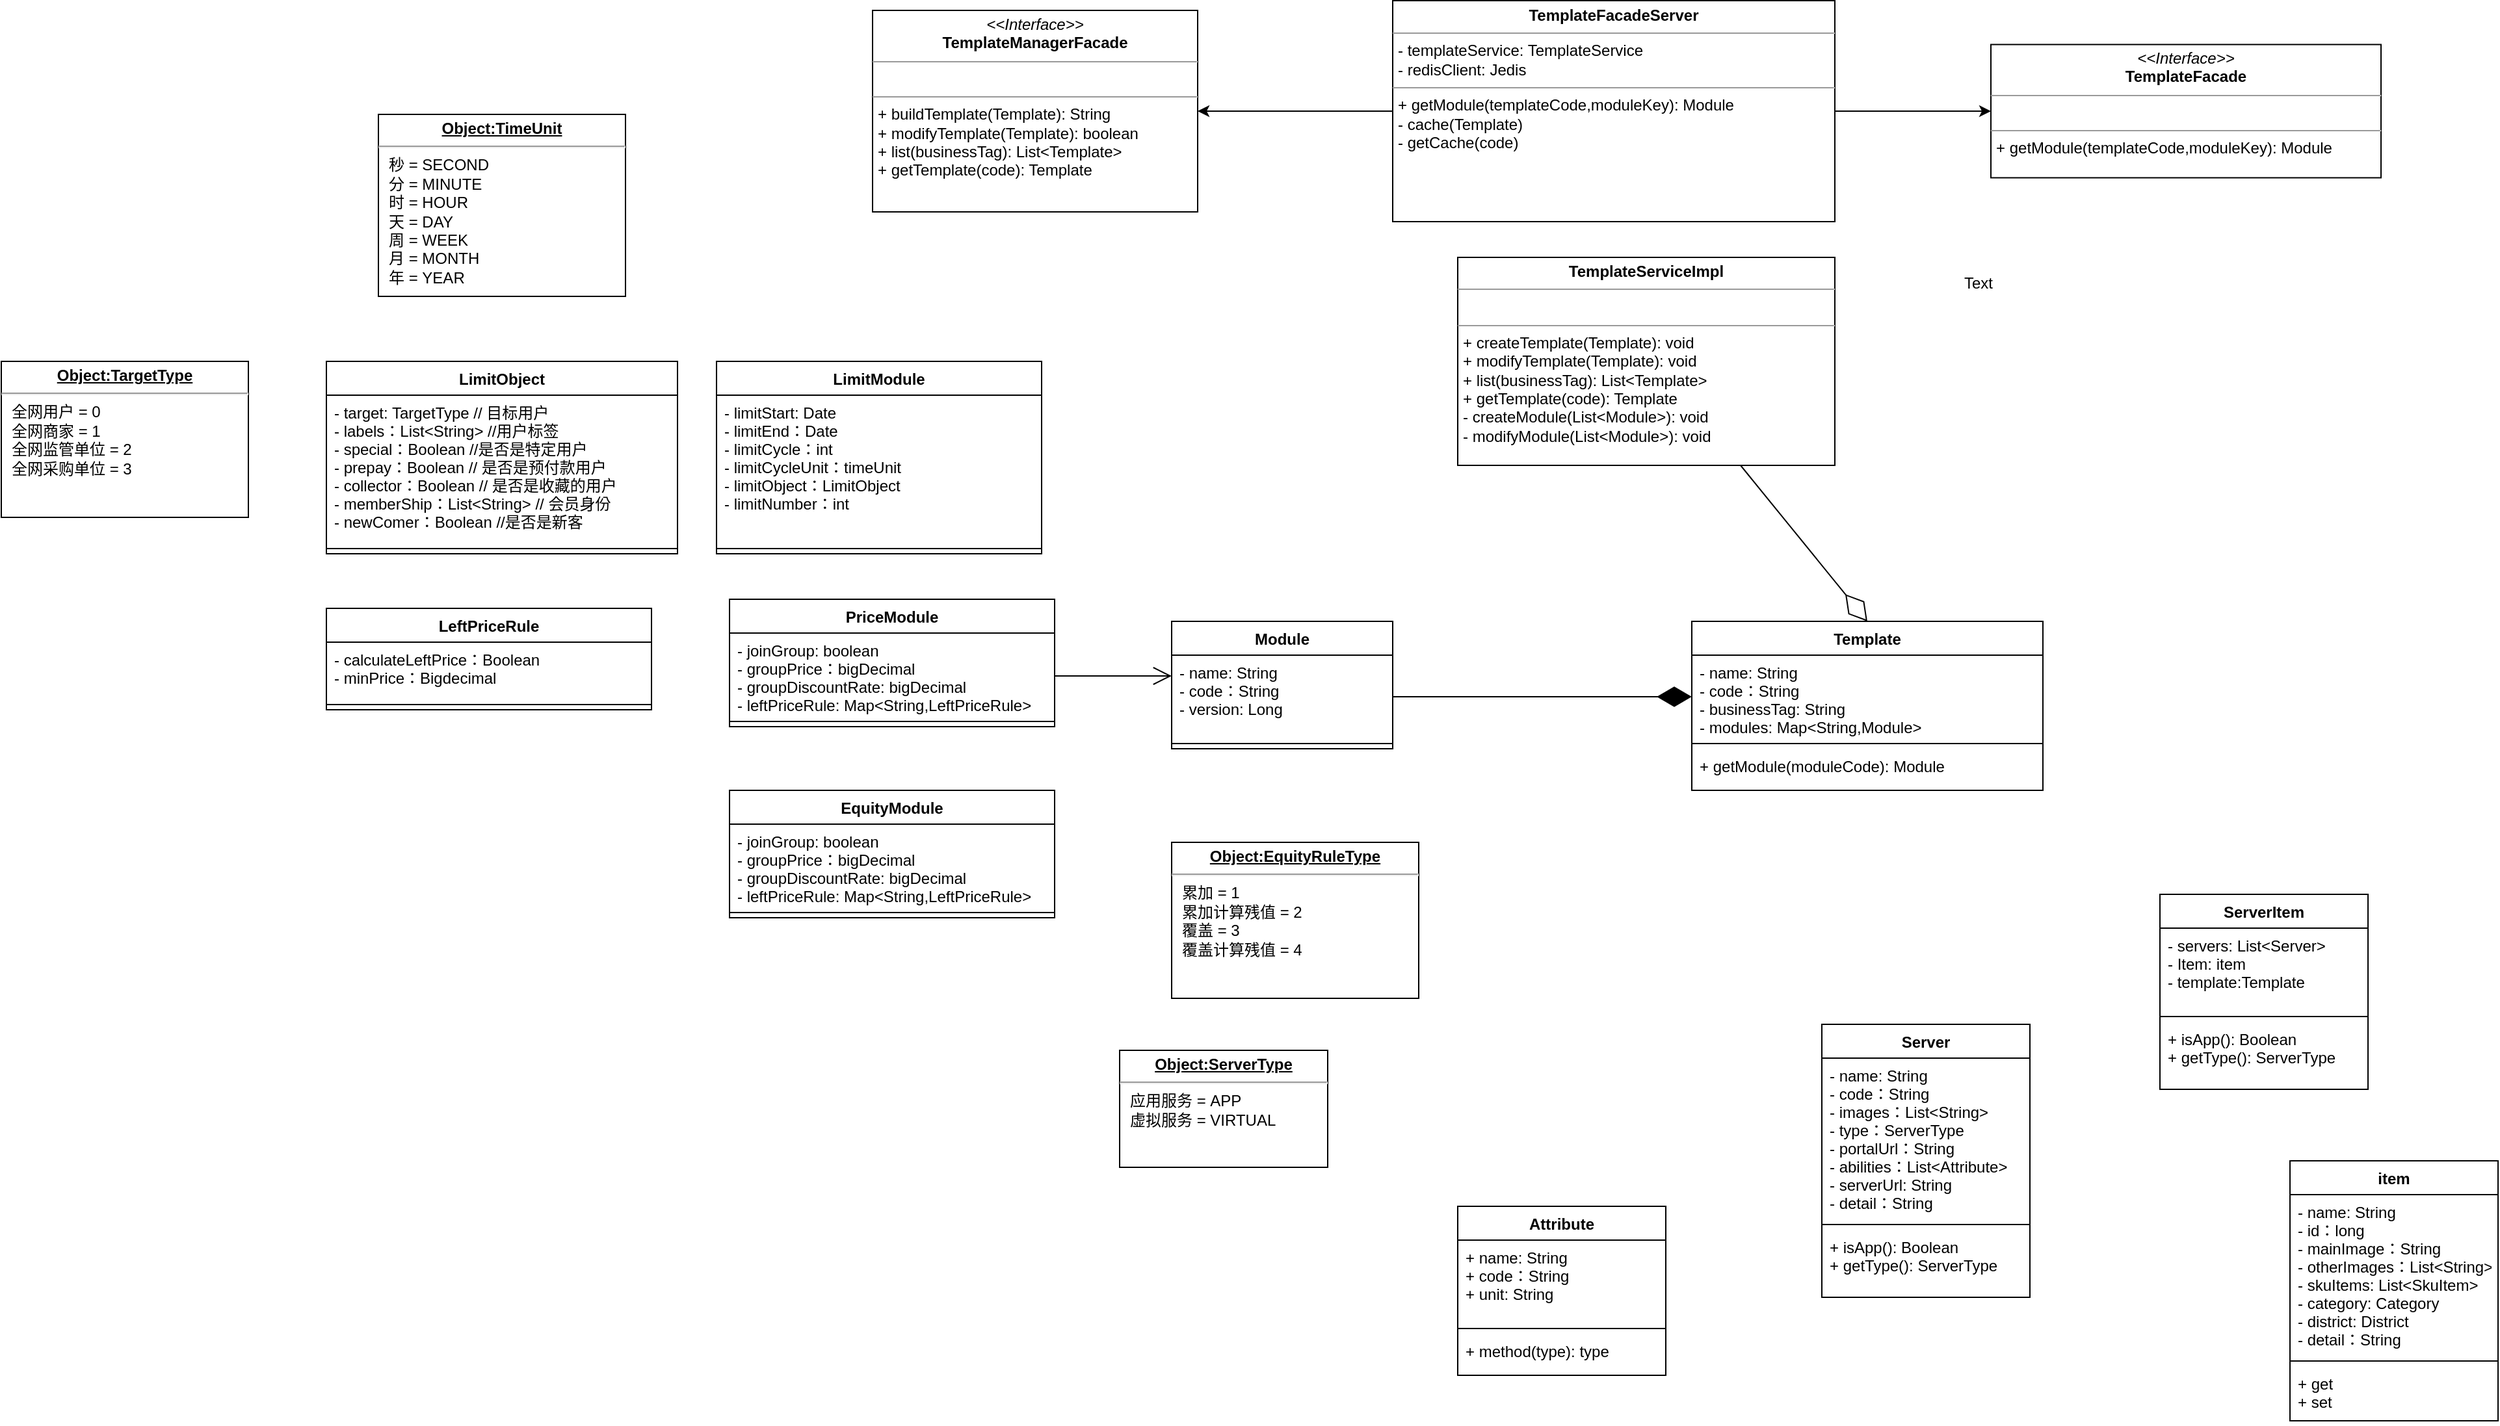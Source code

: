 <mxfile version="14.4.8" type="github">
  <diagram id="rPlM7ovEb23RcvIC2kRd" name="Page-1">
    <mxGraphModel dx="3320" dy="3081" grid="1" gridSize="10" guides="1" tooltips="1" connect="1" arrows="1" fold="1" page="1" pageScale="1" pageWidth="1654" pageHeight="2336" math="0" shadow="0">
      <root>
        <mxCell id="0" />
        <mxCell id="1" parent="0" />
        <mxCell id="kyf-_Rxp0vwJtcWC14Ht-1" value="Server" style="swimlane;fontStyle=1;align=center;verticalAlign=top;childLayout=stackLayout;horizontal=1;startSize=26;horizontalStack=0;resizeParent=1;resizeParentMax=0;resizeLast=0;collapsible=1;marginBottom=0;" vertex="1" parent="1">
          <mxGeometry x="580" y="220" width="160" height="210" as="geometry" />
        </mxCell>
        <mxCell id="kyf-_Rxp0vwJtcWC14Ht-2" value="- name: String&#xa;- code：String&#xa;- images：List&lt;String&gt;&#xa;- type：ServerType&#xa;- portalUrl：String&#xa;- abilities：List&lt;Attribute&gt;&#xa;- serverUrl: String&#xa;- detail：String" style="text;strokeColor=none;fillColor=none;align=left;verticalAlign=top;spacingLeft=4;spacingRight=4;overflow=hidden;rotatable=0;points=[[0,0.5],[1,0.5]];portConstraint=eastwest;" vertex="1" parent="kyf-_Rxp0vwJtcWC14Ht-1">
          <mxGeometry y="26" width="160" height="124" as="geometry" />
        </mxCell>
        <mxCell id="kyf-_Rxp0vwJtcWC14Ht-3" value="" style="line;strokeWidth=1;fillColor=none;align=left;verticalAlign=middle;spacingTop=-1;spacingLeft=3;spacingRight=3;rotatable=0;labelPosition=right;points=[];portConstraint=eastwest;" vertex="1" parent="kyf-_Rxp0vwJtcWC14Ht-1">
          <mxGeometry y="150" width="160" height="8" as="geometry" />
        </mxCell>
        <mxCell id="kyf-_Rxp0vwJtcWC14Ht-4" value="+ isApp(): Boolean&#xa;+ getType(): ServerType" style="text;strokeColor=none;fillColor=none;align=left;verticalAlign=top;spacingLeft=4;spacingRight=4;overflow=hidden;rotatable=0;points=[[0,0.5],[1,0.5]];portConstraint=eastwest;" vertex="1" parent="kyf-_Rxp0vwJtcWC14Ht-1">
          <mxGeometry y="158" width="160" height="52" as="geometry" />
        </mxCell>
        <mxCell id="kyf-_Rxp0vwJtcWC14Ht-5" value="&lt;p style=&quot;margin: 0px ; margin-top: 4px ; text-align: center ; text-decoration: underline&quot;&gt;&lt;b&gt;Object:ServerType&lt;/b&gt;&lt;/p&gt;&lt;hr&gt;&lt;p style=&quot;margin: 0px ; margin-left: 8px&quot;&gt;应用服务 = APP&lt;br&gt;虚拟服务 = VIRTUAL&lt;/p&gt;" style="verticalAlign=top;align=left;overflow=fill;fontSize=12;fontFamily=Helvetica;html=1;" vertex="1" parent="1">
          <mxGeometry x="40" y="240" width="160" height="90" as="geometry" />
        </mxCell>
        <mxCell id="kyf-_Rxp0vwJtcWC14Ht-6" value="Attribute" style="swimlane;fontStyle=1;align=center;verticalAlign=top;childLayout=stackLayout;horizontal=1;startSize=26;horizontalStack=0;resizeParent=1;resizeParentMax=0;resizeLast=0;collapsible=1;marginBottom=0;" vertex="1" parent="1">
          <mxGeometry x="300" y="360" width="160" height="130" as="geometry" />
        </mxCell>
        <mxCell id="kyf-_Rxp0vwJtcWC14Ht-7" value="+ name: String&#xa;+ code：String&#xa;+ unit: String" style="text;strokeColor=none;fillColor=none;align=left;verticalAlign=top;spacingLeft=4;spacingRight=4;overflow=hidden;rotatable=0;points=[[0,0.5],[1,0.5]];portConstraint=eastwest;" vertex="1" parent="kyf-_Rxp0vwJtcWC14Ht-6">
          <mxGeometry y="26" width="160" height="64" as="geometry" />
        </mxCell>
        <mxCell id="kyf-_Rxp0vwJtcWC14Ht-8" value="" style="line;strokeWidth=1;fillColor=none;align=left;verticalAlign=middle;spacingTop=-1;spacingLeft=3;spacingRight=3;rotatable=0;labelPosition=right;points=[];portConstraint=eastwest;" vertex="1" parent="kyf-_Rxp0vwJtcWC14Ht-6">
          <mxGeometry y="90" width="160" height="8" as="geometry" />
        </mxCell>
        <mxCell id="kyf-_Rxp0vwJtcWC14Ht-9" value="+ method(type): type" style="text;strokeColor=none;fillColor=none;align=left;verticalAlign=top;spacingLeft=4;spacingRight=4;overflow=hidden;rotatable=0;points=[[0,0.5],[1,0.5]];portConstraint=eastwest;" vertex="1" parent="kyf-_Rxp0vwJtcWC14Ht-6">
          <mxGeometry y="98" width="160" height="32" as="geometry" />
        </mxCell>
        <mxCell id="kyf-_Rxp0vwJtcWC14Ht-14" value="ServerItem" style="swimlane;fontStyle=1;align=center;verticalAlign=top;childLayout=stackLayout;horizontal=1;startSize=26;horizontalStack=0;resizeParent=1;resizeParentMax=0;resizeLast=0;collapsible=1;marginBottom=0;" vertex="1" parent="1">
          <mxGeometry x="840" y="120" width="160" height="150" as="geometry" />
        </mxCell>
        <mxCell id="kyf-_Rxp0vwJtcWC14Ht-15" value="- servers: List&lt;Server&gt;&#xa;- Item: item&#xa;- template:Template" style="text;strokeColor=none;fillColor=none;align=left;verticalAlign=top;spacingLeft=4;spacingRight=4;overflow=hidden;rotatable=0;points=[[0,0.5],[1,0.5]];portConstraint=eastwest;" vertex="1" parent="kyf-_Rxp0vwJtcWC14Ht-14">
          <mxGeometry y="26" width="160" height="64" as="geometry" />
        </mxCell>
        <mxCell id="kyf-_Rxp0vwJtcWC14Ht-16" value="" style="line;strokeWidth=1;fillColor=none;align=left;verticalAlign=middle;spacingTop=-1;spacingLeft=3;spacingRight=3;rotatable=0;labelPosition=right;points=[];portConstraint=eastwest;" vertex="1" parent="kyf-_Rxp0vwJtcWC14Ht-14">
          <mxGeometry y="90" width="160" height="8" as="geometry" />
        </mxCell>
        <mxCell id="kyf-_Rxp0vwJtcWC14Ht-17" value="+ isApp(): Boolean&#xa;+ getType(): ServerType" style="text;strokeColor=none;fillColor=none;align=left;verticalAlign=top;spacingLeft=4;spacingRight=4;overflow=hidden;rotatable=0;points=[[0,0.5],[1,0.5]];portConstraint=eastwest;" vertex="1" parent="kyf-_Rxp0vwJtcWC14Ht-14">
          <mxGeometry y="98" width="160" height="52" as="geometry" />
        </mxCell>
        <mxCell id="kyf-_Rxp0vwJtcWC14Ht-18" value="item" style="swimlane;fontStyle=1;align=center;verticalAlign=top;childLayout=stackLayout;horizontal=1;startSize=26;horizontalStack=0;resizeParent=1;resizeParentMax=0;resizeLast=0;collapsible=1;marginBottom=0;" vertex="1" parent="1">
          <mxGeometry x="940" y="325" width="160" height="200" as="geometry" />
        </mxCell>
        <mxCell id="kyf-_Rxp0vwJtcWC14Ht-19" value="- name: String&#xa;- id：long&#xa;- mainImage：String&#xa;- otherImages：List&lt;String&gt;&#xa;- skuItems: List&lt;SkuItem&gt;&#xa;- category: Category&#xa;- district: District&#xa;- detail：String" style="text;strokeColor=none;fillColor=none;align=left;verticalAlign=top;spacingLeft=4;spacingRight=4;overflow=hidden;rotatable=0;points=[[0,0.5],[1,0.5]];portConstraint=eastwest;" vertex="1" parent="kyf-_Rxp0vwJtcWC14Ht-18">
          <mxGeometry y="26" width="160" height="124" as="geometry" />
        </mxCell>
        <mxCell id="kyf-_Rxp0vwJtcWC14Ht-20" value="" style="line;strokeWidth=1;fillColor=none;align=left;verticalAlign=middle;spacingTop=-1;spacingLeft=3;spacingRight=3;rotatable=0;labelPosition=right;points=[];portConstraint=eastwest;" vertex="1" parent="kyf-_Rxp0vwJtcWC14Ht-18">
          <mxGeometry y="150" width="160" height="8" as="geometry" />
        </mxCell>
        <mxCell id="kyf-_Rxp0vwJtcWC14Ht-21" value="+ get&#xa;+ set" style="text;strokeColor=none;fillColor=none;align=left;verticalAlign=top;spacingLeft=4;spacingRight=4;overflow=hidden;rotatable=0;points=[[0,0.5],[1,0.5]];portConstraint=eastwest;" vertex="1" parent="kyf-_Rxp0vwJtcWC14Ht-18">
          <mxGeometry y="158" width="160" height="42" as="geometry" />
        </mxCell>
        <mxCell id="kyf-_Rxp0vwJtcWC14Ht-30" value="Template" style="swimlane;fontStyle=1;align=center;verticalAlign=top;childLayout=stackLayout;horizontal=1;startSize=26;horizontalStack=0;resizeParent=1;resizeParentMax=0;resizeLast=0;collapsible=1;marginBottom=0;" vertex="1" parent="1">
          <mxGeometry x="480" y="-90" width="270" height="130" as="geometry" />
        </mxCell>
        <mxCell id="kyf-_Rxp0vwJtcWC14Ht-31" value="- name: String&#xa;- code：String&#xa;- businessTag: String&#xa;- modules: Map&lt;String,Module&gt;" style="text;strokeColor=none;fillColor=none;align=left;verticalAlign=top;spacingLeft=4;spacingRight=4;overflow=hidden;rotatable=0;points=[[0,0.5],[1,0.5]];portConstraint=eastwest;" vertex="1" parent="kyf-_Rxp0vwJtcWC14Ht-30">
          <mxGeometry y="26" width="270" height="64" as="geometry" />
        </mxCell>
        <mxCell id="kyf-_Rxp0vwJtcWC14Ht-32" value="" style="line;strokeWidth=1;fillColor=none;align=left;verticalAlign=middle;spacingTop=-1;spacingLeft=3;spacingRight=3;rotatable=0;labelPosition=right;points=[];portConstraint=eastwest;" vertex="1" parent="kyf-_Rxp0vwJtcWC14Ht-30">
          <mxGeometry y="90" width="270" height="8" as="geometry" />
        </mxCell>
        <mxCell id="kyf-_Rxp0vwJtcWC14Ht-33" value="+ getModule(moduleCode): Module" style="text;strokeColor=none;fillColor=none;align=left;verticalAlign=top;spacingLeft=4;spacingRight=4;overflow=hidden;rotatable=0;points=[[0,0.5],[1,0.5]];portConstraint=eastwest;" vertex="1" parent="kyf-_Rxp0vwJtcWC14Ht-30">
          <mxGeometry y="98" width="270" height="32" as="geometry" />
        </mxCell>
        <mxCell id="kyf-_Rxp0vwJtcWC14Ht-34" value="&lt;p style=&quot;margin: 0px ; margin-top: 4px ; text-align: center&quot;&gt;&lt;b&gt;TemplateServiceImpl&lt;/b&gt;&lt;/p&gt;&lt;hr size=&quot;1&quot;&gt;&lt;p style=&quot;margin: 0px ; margin-left: 4px&quot;&gt;&lt;br&gt;&lt;/p&gt;&lt;hr size=&quot;1&quot;&gt;&lt;p style=&quot;margin: 0px ; margin-left: 4px&quot;&gt;+ createTemplate(Template): void&lt;/p&gt;&lt;p style=&quot;margin: 0px ; margin-left: 4px&quot;&gt;+ modifyTemplate(Template): void&lt;/p&gt;&lt;p style=&quot;margin: 0px ; margin-left: 4px&quot;&gt;+ list(businessTag): List&amp;lt;Template&amp;gt;&lt;/p&gt;&lt;p style=&quot;margin: 0px ; margin-left: 4px&quot;&gt;+ getTemplate(code): Template&lt;/p&gt;&lt;p style=&quot;margin: 0px ; margin-left: 4px&quot;&gt;- createModule(List&amp;lt;Module&amp;gt;): void&lt;br&gt;- modifyModule(List&amp;lt;Module&amp;gt;): void&lt;/p&gt;" style="verticalAlign=top;align=left;overflow=fill;fontSize=12;fontFamily=Helvetica;html=1;" vertex="1" parent="1">
          <mxGeometry x="300" y="-370" width="290" height="160" as="geometry" />
        </mxCell>
        <mxCell id="kyf-_Rxp0vwJtcWC14Ht-40" value="" style="edgeStyle=orthogonalEdgeStyle;rounded=0;orthogonalLoop=1;jettySize=auto;html=1;" edge="1" parent="1" source="kyf-_Rxp0vwJtcWC14Ht-38" target="kyf-_Rxp0vwJtcWC14Ht-39">
          <mxGeometry relative="1" as="geometry" />
        </mxCell>
        <mxCell id="kyf-_Rxp0vwJtcWC14Ht-38" value="&lt;p style=&quot;margin: 0px ; margin-top: 4px ; text-align: center&quot;&gt;&lt;b&gt;TemplateFacadeServer&lt;/b&gt;&lt;/p&gt;&lt;hr size=&quot;1&quot;&gt;&lt;p style=&quot;margin: 0px ; margin-left: 4px&quot;&gt;- templateService: TemplateService&lt;/p&gt;&lt;p style=&quot;margin: 0px ; margin-left: 4px&quot;&gt;- redisClient: Jedis&lt;/p&gt;&lt;hr size=&quot;1&quot;&gt;&lt;p style=&quot;margin: 0px ; margin-left: 4px&quot;&gt;&lt;span&gt;+ getModule(templateCode,moduleKey): Module&lt;/span&gt;&lt;br&gt;&lt;/p&gt;&lt;p style=&quot;margin: 0px ; margin-left: 4px&quot;&gt;- cache(Template)&lt;/p&gt;&lt;p style=&quot;margin: 0px ; margin-left: 4px&quot;&gt;- getCache(code)&lt;/p&gt;" style="verticalAlign=top;align=left;overflow=fill;fontSize=12;fontFamily=Helvetica;html=1;" vertex="1" parent="1">
          <mxGeometry x="250" y="-567.5" width="340" height="170" as="geometry" />
        </mxCell>
        <mxCell id="kyf-_Rxp0vwJtcWC14Ht-39" value="&lt;p style=&quot;margin: 0px ; margin-top: 4px ; text-align: center&quot;&gt;&lt;i&gt;&amp;lt;&amp;lt;Interface&amp;gt;&amp;gt;&lt;/i&gt;&lt;br&gt;&lt;b&gt;TemplateFacade&lt;/b&gt;&lt;/p&gt;&lt;hr size=&quot;1&quot;&gt;&lt;p style=&quot;margin: 0px ; margin-left: 4px&quot;&gt;&lt;br&gt;&lt;/p&gt;&lt;hr size=&quot;1&quot;&gt;&lt;p style=&quot;margin: 0px ; margin-left: 4px&quot;&gt;&lt;span&gt;+ getModule(templateCode,moduleKey): Module&lt;/span&gt;&lt;br&gt;&lt;/p&gt;" style="verticalAlign=top;align=left;overflow=fill;fontSize=12;fontFamily=Helvetica;html=1;" vertex="1" parent="1">
          <mxGeometry x="710" y="-533.75" width="300" height="102.5" as="geometry" />
        </mxCell>
        <mxCell id="kyf-_Rxp0vwJtcWC14Ht-41" value="" style="endArrow=diamondThin;endFill=1;endSize=24;html=1;exitX=1;exitY=0.5;exitDx=0;exitDy=0;entryX=0;entryY=0.5;entryDx=0;entryDy=0;" edge="1" parent="1" source="kyf-_Rxp0vwJtcWC14Ht-49" target="kyf-_Rxp0vwJtcWC14Ht-31">
          <mxGeometry width="160" relative="1" as="geometry">
            <mxPoint x="248.98" y="-31.976" as="sourcePoint" />
            <mxPoint x="480" y="-25.5" as="targetPoint" />
          </mxGeometry>
        </mxCell>
        <mxCell id="kyf-_Rxp0vwJtcWC14Ht-42" value="" style="endArrow=diamondThin;endFill=0;endSize=24;html=1;entryX=0.5;entryY=0;entryDx=0;entryDy=0;exitX=0.75;exitY=1;exitDx=0;exitDy=0;" edge="1" parent="1" source="kyf-_Rxp0vwJtcWC14Ht-34" target="kyf-_Rxp0vwJtcWC14Ht-30">
          <mxGeometry width="160" relative="1" as="geometry">
            <mxPoint x="420" y="-150" as="sourcePoint" />
            <mxPoint x="580" y="-150" as="targetPoint" />
          </mxGeometry>
        </mxCell>
        <mxCell id="kyf-_Rxp0vwJtcWC14Ht-47" value="&lt;p style=&quot;margin: 0px ; margin-top: 4px ; text-align: center ; text-decoration: underline&quot;&gt;&lt;b&gt;Object:EquityRuleType&lt;/b&gt;&lt;/p&gt;&lt;hr&gt;&lt;p style=&quot;margin: 0px ; margin-left: 8px&quot;&gt;累加 = 1&lt;br&gt;累加计算残值 = 2&lt;/p&gt;&lt;p style=&quot;margin: 0px ; margin-left: 8px&quot;&gt;覆盖 = 3&lt;/p&gt;&lt;p style=&quot;margin: 0px ; margin-left: 8px&quot;&gt;覆盖计算残值 = 4&lt;/p&gt;" style="verticalAlign=top;align=left;overflow=fill;fontSize=12;fontFamily=Helvetica;html=1;" vertex="1" parent="1">
          <mxGeometry x="80" y="80" width="190" height="120" as="geometry" />
        </mxCell>
        <mxCell id="kyf-_Rxp0vwJtcWC14Ht-48" value="Module" style="swimlane;fontStyle=1;align=center;verticalAlign=top;childLayout=stackLayout;horizontal=1;startSize=26;horizontalStack=0;resizeParent=1;resizeParentMax=0;resizeLast=0;collapsible=1;marginBottom=0;" vertex="1" parent="1">
          <mxGeometry x="80" y="-90" width="170" height="98" as="geometry" />
        </mxCell>
        <mxCell id="kyf-_Rxp0vwJtcWC14Ht-49" value="- name: String&#xa;- code：String&#xa;- version: Long" style="text;strokeColor=none;fillColor=none;align=left;verticalAlign=top;spacingLeft=4;spacingRight=4;overflow=hidden;rotatable=0;points=[[0,0.5],[1,0.5]];portConstraint=eastwest;" vertex="1" parent="kyf-_Rxp0vwJtcWC14Ht-48">
          <mxGeometry y="26" width="170" height="64" as="geometry" />
        </mxCell>
        <mxCell id="kyf-_Rxp0vwJtcWC14Ht-50" value="" style="line;strokeWidth=1;fillColor=none;align=left;verticalAlign=middle;spacingTop=-1;spacingLeft=3;spacingRight=3;rotatable=0;labelPosition=right;points=[];portConstraint=eastwest;" vertex="1" parent="kyf-_Rxp0vwJtcWC14Ht-48">
          <mxGeometry y="90" width="170" height="8" as="geometry" />
        </mxCell>
        <mxCell id="kyf-_Rxp0vwJtcWC14Ht-52" value="PriceModule" style="swimlane;fontStyle=1;align=center;verticalAlign=top;childLayout=stackLayout;horizontal=1;startSize=26;horizontalStack=0;resizeParent=1;resizeParentMax=0;resizeLast=0;collapsible=1;marginBottom=0;" vertex="1" parent="1">
          <mxGeometry x="-260" y="-107" width="250" height="98" as="geometry" />
        </mxCell>
        <mxCell id="kyf-_Rxp0vwJtcWC14Ht-53" value="- joinGroup: boolean&#xa;- groupPrice：bigDecimal&#xa;- groupDiscountRate: bigDecimal&#xa;- leftPriceRule: Map&lt;String,LeftPriceRule&gt;" style="text;strokeColor=none;fillColor=none;align=left;verticalAlign=top;spacingLeft=4;spacingRight=4;overflow=hidden;rotatable=0;points=[[0,0.5],[1,0.5]];portConstraint=eastwest;" vertex="1" parent="kyf-_Rxp0vwJtcWC14Ht-52">
          <mxGeometry y="26" width="250" height="64" as="geometry" />
        </mxCell>
        <mxCell id="kyf-_Rxp0vwJtcWC14Ht-54" value="" style="line;strokeWidth=1;fillColor=none;align=left;verticalAlign=middle;spacingTop=-1;spacingLeft=3;spacingRight=3;rotatable=0;labelPosition=right;points=[];portConstraint=eastwest;" vertex="1" parent="kyf-_Rxp0vwJtcWC14Ht-52">
          <mxGeometry y="90" width="250" height="8" as="geometry" />
        </mxCell>
        <mxCell id="kyf-_Rxp0vwJtcWC14Ht-55" value="&lt;p style=&quot;margin: 0px ; margin-top: 4px ; text-align: center&quot;&gt;&lt;i&gt;&amp;lt;&amp;lt;Interface&amp;gt;&amp;gt;&lt;/i&gt;&lt;br&gt;&lt;b&gt;TemplateManagerFacade&lt;/b&gt;&lt;/p&gt;&lt;hr size=&quot;1&quot;&gt;&lt;p style=&quot;margin: 0px ; margin-left: 4px&quot;&gt;&lt;br&gt;&lt;/p&gt;&lt;hr size=&quot;1&quot;&gt;&lt;p style=&quot;margin: 0px ; margin-left: 4px&quot;&gt;+ buildTemplate(Template): String&lt;/p&gt;&lt;p style=&quot;margin: 0px ; margin-left: 4px&quot;&gt;+ modifyTemplate(Template): boolean&lt;/p&gt;&lt;p style=&quot;margin: 0px ; margin-left: 4px&quot;&gt;+ list(businessTag): List&amp;lt;Template&amp;gt;&lt;/p&gt;&lt;p style=&quot;margin: 0px ; margin-left: 4px&quot;&gt;+ getTemplate(code): Template&lt;/p&gt;" style="verticalAlign=top;align=left;overflow=fill;fontSize=12;fontFamily=Helvetica;html=1;" vertex="1" parent="1">
          <mxGeometry x="-150" y="-560" width="250" height="155" as="geometry" />
        </mxCell>
        <mxCell id="kyf-_Rxp0vwJtcWC14Ht-59" value="Text" style="text;html=1;align=center;verticalAlign=middle;resizable=0;points=[];autosize=1;" vertex="1" parent="1">
          <mxGeometry x="680" y="-360" width="40" height="20" as="geometry" />
        </mxCell>
        <mxCell id="kyf-_Rxp0vwJtcWC14Ht-60" value="" style="edgeStyle=orthogonalEdgeStyle;rounded=0;orthogonalLoop=1;jettySize=auto;html=1;exitX=0;exitY=0.5;exitDx=0;exitDy=0;" edge="1" parent="1" source="kyf-_Rxp0vwJtcWC14Ht-38" target="kyf-_Rxp0vwJtcWC14Ht-55">
          <mxGeometry relative="1" as="geometry">
            <mxPoint x="115" y="-360.1" as="sourcePoint" />
            <mxPoint x="235" y="-360.0" as="targetPoint" />
            <Array as="points">
              <mxPoint x="250" y="-482" />
              <mxPoint x="250" y="-482" />
            </Array>
          </mxGeometry>
        </mxCell>
        <mxCell id="kyf-_Rxp0vwJtcWC14Ht-62" value="LeftPriceRule" style="swimlane;fontStyle=1;align=center;verticalAlign=top;childLayout=stackLayout;horizontal=1;startSize=26;horizontalStack=0;resizeParent=1;resizeParentMax=0;resizeLast=0;collapsible=1;marginBottom=0;" vertex="1" parent="1">
          <mxGeometry x="-570" y="-100" width="250" height="78" as="geometry" />
        </mxCell>
        <mxCell id="kyf-_Rxp0vwJtcWC14Ht-63" value="- calculateLeftPrice：Boolean&#xa;- minPrice：Bigdecimal" style="text;strokeColor=none;fillColor=none;align=left;verticalAlign=top;spacingLeft=4;spacingRight=4;overflow=hidden;rotatable=0;points=[[0,0.5],[1,0.5]];portConstraint=eastwest;" vertex="1" parent="kyf-_Rxp0vwJtcWC14Ht-62">
          <mxGeometry y="26" width="250" height="44" as="geometry" />
        </mxCell>
        <mxCell id="kyf-_Rxp0vwJtcWC14Ht-64" value="" style="line;strokeWidth=1;fillColor=none;align=left;verticalAlign=middle;spacingTop=-1;spacingLeft=3;spacingRight=3;rotatable=0;labelPosition=right;points=[];portConstraint=eastwest;" vertex="1" parent="kyf-_Rxp0vwJtcWC14Ht-62">
          <mxGeometry y="70" width="250" height="8" as="geometry" />
        </mxCell>
        <mxCell id="kyf-_Rxp0vwJtcWC14Ht-65" value="" style="endArrow=open;endFill=1;endSize=12;html=1;entryX=0;entryY=0.25;entryDx=0;entryDy=0;entryPerimeter=0;" edge="1" parent="1" target="kyf-_Rxp0vwJtcWC14Ht-49">
          <mxGeometry width="160" relative="1" as="geometry">
            <mxPoint x="-10" y="-48" as="sourcePoint" />
            <mxPoint x="150" y="-50" as="targetPoint" />
          </mxGeometry>
        </mxCell>
        <mxCell id="kyf-_Rxp0vwJtcWC14Ht-66" value="LimitModule" style="swimlane;fontStyle=1;align=center;verticalAlign=top;childLayout=stackLayout;horizontal=1;startSize=26;horizontalStack=0;resizeParent=1;resizeParentMax=0;resizeLast=0;collapsible=1;marginBottom=0;" vertex="1" parent="1">
          <mxGeometry x="-270" y="-290" width="250" height="148" as="geometry" />
        </mxCell>
        <mxCell id="kyf-_Rxp0vwJtcWC14Ht-67" value="- limitStart: Date&#xa;- limitEnd：Date&#xa;- limitCycle：int&#xa;- limitCycleUnit：timeUnit&#xa;- limitObject：LimitObject&#xa;- limitNumber：int" style="text;strokeColor=none;fillColor=none;align=left;verticalAlign=top;spacingLeft=4;spacingRight=4;overflow=hidden;rotatable=0;points=[[0,0.5],[1,0.5]];portConstraint=eastwest;" vertex="1" parent="kyf-_Rxp0vwJtcWC14Ht-66">
          <mxGeometry y="26" width="250" height="114" as="geometry" />
        </mxCell>
        <mxCell id="kyf-_Rxp0vwJtcWC14Ht-68" value="" style="line;strokeWidth=1;fillColor=none;align=left;verticalAlign=middle;spacingTop=-1;spacingLeft=3;spacingRight=3;rotatable=0;labelPosition=right;points=[];portConstraint=eastwest;" vertex="1" parent="kyf-_Rxp0vwJtcWC14Ht-66">
          <mxGeometry y="140" width="250" height="8" as="geometry" />
        </mxCell>
        <mxCell id="kyf-_Rxp0vwJtcWC14Ht-70" value="LimitObject" style="swimlane;fontStyle=1;align=center;verticalAlign=top;childLayout=stackLayout;horizontal=1;startSize=26;horizontalStack=0;resizeParent=1;resizeParentMax=0;resizeLast=0;collapsible=1;marginBottom=0;" vertex="1" parent="1">
          <mxGeometry x="-570" y="-290" width="270" height="148" as="geometry" />
        </mxCell>
        <mxCell id="kyf-_Rxp0vwJtcWC14Ht-71" value="- target: TargetType // 目标用户&#xa;- labels：List&lt;String&gt; //用户标签&#xa;- special：Boolean //是否是特定用户&#xa;- prepay：Boolean // 是否是预付款用户&#xa;- collector：Boolean // 是否是收藏的用户&#xa;- memberShip：List&lt;String&gt; // 会员身份&#xa;- newComer：Boolean //是否是新客" style="text;strokeColor=none;fillColor=none;align=left;verticalAlign=top;spacingLeft=4;spacingRight=4;overflow=hidden;rotatable=0;points=[[0,0.5],[1,0.5]];portConstraint=eastwest;" vertex="1" parent="kyf-_Rxp0vwJtcWC14Ht-70">
          <mxGeometry y="26" width="270" height="114" as="geometry" />
        </mxCell>
        <mxCell id="kyf-_Rxp0vwJtcWC14Ht-72" value="" style="line;strokeWidth=1;fillColor=none;align=left;verticalAlign=middle;spacingTop=-1;spacingLeft=3;spacingRight=3;rotatable=0;labelPosition=right;points=[];portConstraint=eastwest;" vertex="1" parent="kyf-_Rxp0vwJtcWC14Ht-70">
          <mxGeometry y="140" width="270" height="8" as="geometry" />
        </mxCell>
        <mxCell id="kyf-_Rxp0vwJtcWC14Ht-73" value="&lt;p style=&quot;margin: 0px ; margin-top: 4px ; text-align: center ; text-decoration: underline&quot;&gt;&lt;b&gt;Object:TargetType&lt;/b&gt;&lt;/p&gt;&lt;hr&gt;&lt;p style=&quot;margin: 0px ; margin-left: 8px&quot;&gt;全网用户 = 0&lt;br&gt;全网商家 = 1&lt;/p&gt;&lt;p style=&quot;margin: 0px ; margin-left: 8px&quot;&gt;全网监管单位 = 2&lt;/p&gt;&lt;p style=&quot;margin: 0px ; margin-left: 8px&quot;&gt;全网采购单位 = 3&lt;/p&gt;" style="verticalAlign=top;align=left;overflow=fill;fontSize=12;fontFamily=Helvetica;html=1;" vertex="1" parent="1">
          <mxGeometry x="-820" y="-290" width="190" height="120" as="geometry" />
        </mxCell>
        <mxCell id="kyf-_Rxp0vwJtcWC14Ht-74" value="EquityModule" style="swimlane;fontStyle=1;align=center;verticalAlign=top;childLayout=stackLayout;horizontal=1;startSize=26;horizontalStack=0;resizeParent=1;resizeParentMax=0;resizeLast=0;collapsible=1;marginBottom=0;" vertex="1" parent="1">
          <mxGeometry x="-260" y="40" width="250" height="98" as="geometry" />
        </mxCell>
        <mxCell id="kyf-_Rxp0vwJtcWC14Ht-75" value="- joinGroup: boolean&#xa;- groupPrice：bigDecimal&#xa;- groupDiscountRate: bigDecimal&#xa;- leftPriceRule: Map&lt;String,LeftPriceRule&gt;" style="text;strokeColor=none;fillColor=none;align=left;verticalAlign=top;spacingLeft=4;spacingRight=4;overflow=hidden;rotatable=0;points=[[0,0.5],[1,0.5]];portConstraint=eastwest;" vertex="1" parent="kyf-_Rxp0vwJtcWC14Ht-74">
          <mxGeometry y="26" width="250" height="64" as="geometry" />
        </mxCell>
        <mxCell id="kyf-_Rxp0vwJtcWC14Ht-76" value="" style="line;strokeWidth=1;fillColor=none;align=left;verticalAlign=middle;spacingTop=-1;spacingLeft=3;spacingRight=3;rotatable=0;labelPosition=right;points=[];portConstraint=eastwest;" vertex="1" parent="kyf-_Rxp0vwJtcWC14Ht-74">
          <mxGeometry y="90" width="250" height="8" as="geometry" />
        </mxCell>
        <mxCell id="kyf-_Rxp0vwJtcWC14Ht-77" value="&lt;p style=&quot;margin: 0px ; margin-top: 4px ; text-align: center ; text-decoration: underline&quot;&gt;&lt;b&gt;Object:TimeUnit&lt;/b&gt;&lt;/p&gt;&lt;hr&gt;&lt;p style=&quot;margin: 0px ; margin-left: 8px&quot;&gt;秒 = SECOND&lt;br&gt;分 = MINUTE&lt;/p&gt;&lt;p style=&quot;margin: 0px ; margin-left: 8px&quot;&gt;时 = HOUR&lt;/p&gt;&lt;p style=&quot;margin: 0px ; margin-left: 8px&quot;&gt;天 = DAY&lt;/p&gt;&lt;p style=&quot;margin: 0px ; margin-left: 8px&quot;&gt;周 = WEEK&lt;/p&gt;&lt;p style=&quot;margin: 0px ; margin-left: 8px&quot;&gt;月 = MONTH&lt;/p&gt;&lt;p style=&quot;margin: 0px ; margin-left: 8px&quot;&gt;年 = YEAR&lt;/p&gt;" style="verticalAlign=top;align=left;overflow=fill;fontSize=12;fontFamily=Helvetica;html=1;" vertex="1" parent="1">
          <mxGeometry x="-530" y="-480" width="190" height="140" as="geometry" />
        </mxCell>
      </root>
    </mxGraphModel>
  </diagram>
</mxfile>
